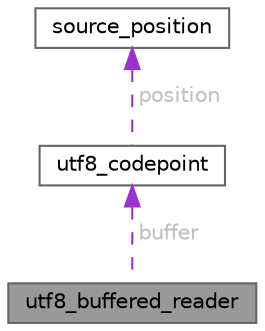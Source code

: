 digraph "utf8_buffered_reader"
{
 // LATEX_PDF_SIZE
  bgcolor="transparent";
  edge [fontname=Helvetica,fontsize=10,labelfontname=Helvetica,labelfontsize=10];
  node [fontname=Helvetica,fontsize=10,shape=box,height=0.2,width=0.4];
  Node1 [id="Node000001",label="utf8_buffered_reader",height=0.2,width=0.4,color="gray40", fillcolor="grey60", style="filled", fontcolor="black",tooltip=" "];
  Node2 -> Node1 [id="edge5_Node000001_Node000002",dir="back",color="darkorchid3",style="dashed",tooltip=" ",label=" buffer",fontcolor="grey" ];
  Node2 [id="Node000002",label="utf8_codepoint",height=0.2,width=0.4,color="gray40", fillcolor="white", style="filled",URL="$structutf8__codepoint.html",tooltip=" "];
  Node3 -> Node2 [id="edge6_Node000002_Node000003",dir="back",color="darkorchid3",style="dashed",tooltip=" ",label=" position",fontcolor="grey" ];
  Node3 [id="Node000003",label="source_position",height=0.2,width=0.4,color="gray40", fillcolor="white", style="filled",URL="$structsource__position.html",tooltip="A source document line-and-column pair."];
}
